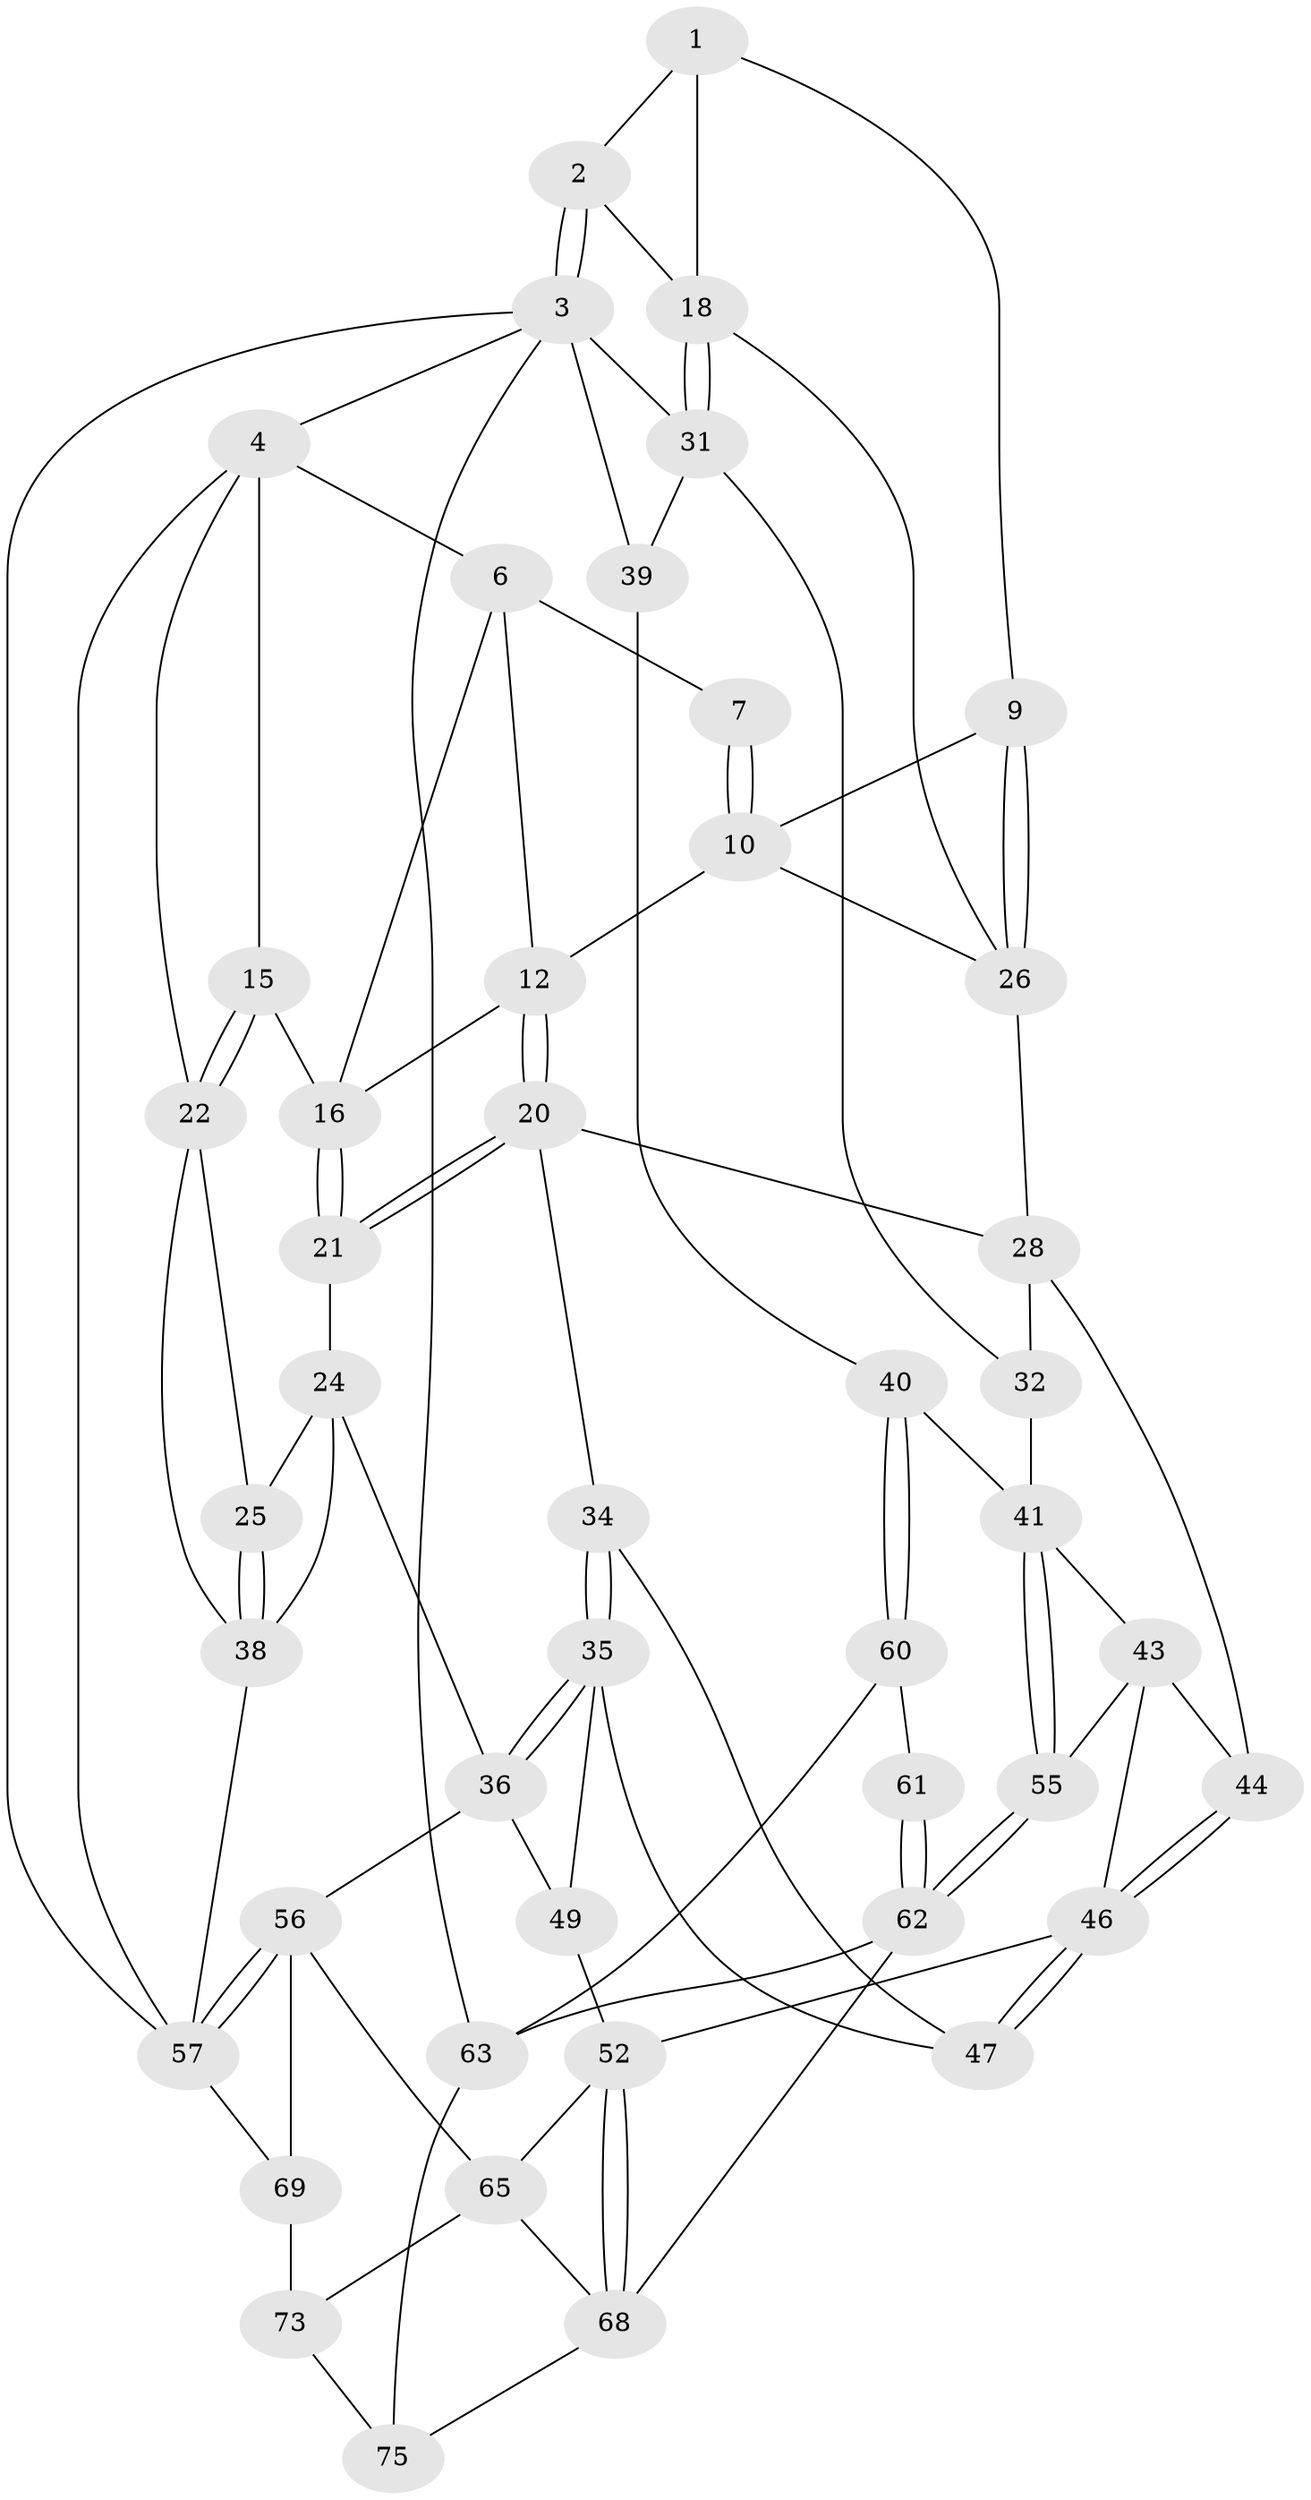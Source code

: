 // Generated by graph-tools (version 1.1) at 2025/24/03/03/25 07:24:39]
// undirected, 46 vertices, 102 edges
graph export_dot {
graph [start="1"]
  node [color=gray90,style=filled];
  1 [pos="+0.5477623948258383+0",super="+8"];
  2 [pos="+0.8479857344316932+0"];
  3 [pos="+1+0",super="+59"];
  4 [pos="+0+0",super="+5"];
  6 [pos="+0.30086265774084375+0",super="+14"];
  7 [pos="+0.3043452410248977+0"];
  9 [pos="+0.4708903712980193+0.11782033410085639"];
  10 [pos="+0.36517957401263296+0",super="+11"];
  12 [pos="+0.33964870090270144+0.18277626294782512",super="+13"];
  15 [pos="+0.09395194132286426+0.09165565169462449"];
  16 [pos="+0.15829419910601542+0.09947182959939359",super="+17"];
  18 [pos="+0.7277985452573048+0.1602020995083061",super="+19"];
  20 [pos="+0.3008705068088463+0.23832047197314485",super="+30"];
  21 [pos="+0.2586549307863055+0.2348375340654644"];
  22 [pos="+0+0.2344219426613447",super="+23"];
  24 [pos="+0.23930857483880275+0.246582197864589",super="+37"];
  25 [pos="+0.12030417607564829+0.29297716289645137"];
  26 [pos="+0.4704752754947107+0.12082825629787823",super="+27"];
  28 [pos="+0.5322752916322248+0.3078389574340574",super="+29"];
  31 [pos="+0.7335056096354015+0.1654426797722968",super="+33"];
  32 [pos="+0.6480420648383027+0.3392675963312951"];
  34 [pos="+0.3222691881850212+0.4318128063333638"];
  35 [pos="+0.27276128757583457+0.45930656745855347",super="+48"];
  36 [pos="+0.19699201189372142+0.49794215003465586",super="+50"];
  38 [pos="+0.12013224470033355+0.4707258903939509",super="+45"];
  39 [pos="+1+0.37439091488277715"];
  40 [pos="+1+0.3879268647944428"];
  41 [pos="+0.8165347342434256+0.449599996591792",super="+42"];
  43 [pos="+0.6800548750586539+0.4611797471201895",super="+54"];
  44 [pos="+0.5224470015751541+0.44925382729653696"];
  46 [pos="+0.46131689654056474+0.5830618346103779",super="+51"];
  47 [pos="+0.34085860909110344+0.45566608872177844"];
  49 [pos="+0.3033874823840212+0.6475401616666833"];
  52 [pos="+0.46374506618501204+0.688364176148321",super="+53"];
  55 [pos="+0.661220907387402+0.7524533002601538"];
  56 [pos="+0.08778107896333087+0.6825793827185637",super="+66"];
  57 [pos="+0+0.5894251565936299",super="+58"];
  60 [pos="+0.931582394360208+0.5977424419104931",super="+64"];
  61 [pos="+0.6913412292247028+0.7746488746343989"];
  62 [pos="+0.6601497434592025+0.7556339816503518",super="+67"];
  63 [pos="+1+1",super="+74"];
  65 [pos="+0.33686192465211845+0.7509619080483791",super="+72"];
  68 [pos="+0.5479541574728661+0.743636372791599",super="+71"];
  69 [pos="+0.12312366096376648+0.854387712053307",super="+70"];
  73 [pos="+0.2802875695634046+0.9226022367990131",super="+76"];
  75 [pos="+0.511660667334256+1"];
  1 -- 2;
  1 -- 9;
  1 -- 18;
  2 -- 3;
  2 -- 3;
  2 -- 18;
  3 -- 4;
  3 -- 57;
  3 -- 63;
  3 -- 39;
  3 -- 31;
  4 -- 22;
  4 -- 57;
  4 -- 6;
  4 -- 15;
  6 -- 7;
  6 -- 12;
  6 -- 16;
  7 -- 10;
  7 -- 10;
  9 -- 10;
  9 -- 26;
  9 -- 26;
  10 -- 26;
  10 -- 12;
  12 -- 20;
  12 -- 20;
  12 -- 16;
  15 -- 16;
  15 -- 22;
  15 -- 22;
  16 -- 21;
  16 -- 21;
  18 -- 31;
  18 -- 31;
  18 -- 26;
  20 -- 21;
  20 -- 21;
  20 -- 34;
  20 -- 28;
  21 -- 24;
  22 -- 25;
  22 -- 38;
  24 -- 25;
  24 -- 36;
  24 -- 38;
  25 -- 38;
  25 -- 38;
  26 -- 28;
  28 -- 32;
  28 -- 44;
  31 -- 32;
  31 -- 39;
  32 -- 41;
  34 -- 35;
  34 -- 35;
  34 -- 47;
  35 -- 36;
  35 -- 36;
  35 -- 49;
  35 -- 47;
  36 -- 56;
  36 -- 49;
  38 -- 57;
  39 -- 40;
  40 -- 41;
  40 -- 60;
  40 -- 60;
  41 -- 55;
  41 -- 55;
  41 -- 43;
  43 -- 44;
  43 -- 46;
  43 -- 55;
  44 -- 46;
  44 -- 46;
  46 -- 47;
  46 -- 47;
  46 -- 52;
  49 -- 52;
  52 -- 68;
  52 -- 68;
  52 -- 65;
  55 -- 62;
  55 -- 62;
  56 -- 57;
  56 -- 57;
  56 -- 65;
  56 -- 69;
  57 -- 69;
  60 -- 61 [weight=2];
  60 -- 63;
  61 -- 62;
  61 -- 62;
  62 -- 68;
  62 -- 63;
  63 -- 75;
  65 -- 73;
  65 -- 68;
  68 -- 75;
  69 -- 73 [weight=2];
  73 -- 75;
}
